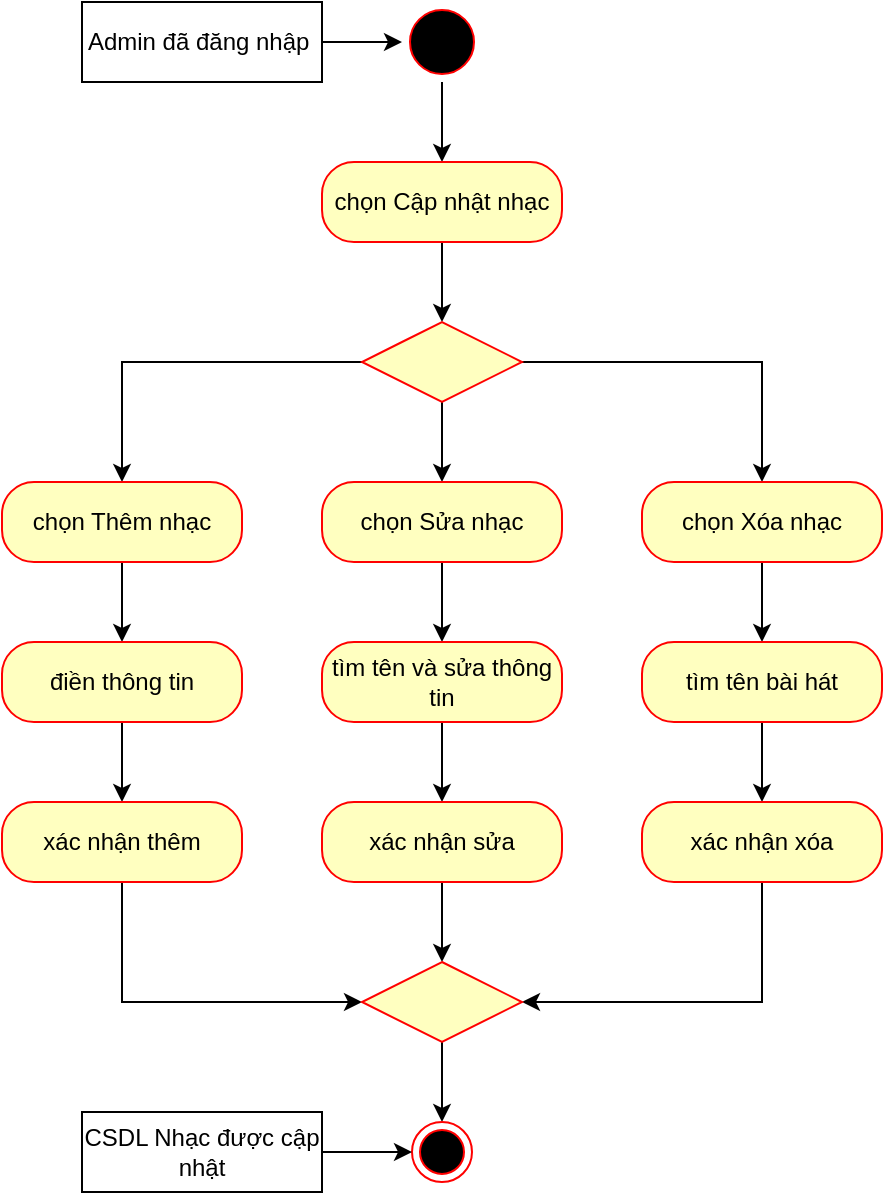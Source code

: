 <mxfile version="23.1.6" type="github">
  <diagram name="Page-1" id="cpIzp63nFiMN87A-B6S4">
    <mxGraphModel dx="785" dy="431" grid="1" gridSize="10" guides="1" tooltips="1" connect="1" arrows="1" fold="1" page="1" pageScale="1" pageWidth="850" pageHeight="1100" math="0" shadow="0">
      <root>
        <mxCell id="0" />
        <mxCell id="1" parent="0" />
        <mxCell id="GZhQ3UQpKMsHoiDYISfA-5" value="" style="edgeStyle=orthogonalEdgeStyle;rounded=0;orthogonalLoop=1;jettySize=auto;html=1;" edge="1" parent="1" source="GZhQ3UQpKMsHoiDYISfA-1" target="GZhQ3UQpKMsHoiDYISfA-3">
          <mxGeometry relative="1" as="geometry" />
        </mxCell>
        <mxCell id="GZhQ3UQpKMsHoiDYISfA-1" value="" style="ellipse;html=1;shape=startState;fillColor=#000000;strokeColor=#ff0000;" vertex="1" parent="1">
          <mxGeometry x="360" y="80" width="40" height="40" as="geometry" />
        </mxCell>
        <mxCell id="GZhQ3UQpKMsHoiDYISfA-9" value="" style="edgeStyle=orthogonalEdgeStyle;rounded=0;orthogonalLoop=1;jettySize=auto;html=1;" edge="1" parent="1" source="GZhQ3UQpKMsHoiDYISfA-3" target="GZhQ3UQpKMsHoiDYISfA-8">
          <mxGeometry relative="1" as="geometry" />
        </mxCell>
        <mxCell id="GZhQ3UQpKMsHoiDYISfA-3" value="chọn Cập nhật nhạc" style="rounded=1;whiteSpace=wrap;html=1;arcSize=40;fontColor=#000000;fillColor=#ffffc0;strokeColor=#ff0000;" vertex="1" parent="1">
          <mxGeometry x="320" y="160" width="120" height="40" as="geometry" />
        </mxCell>
        <mxCell id="GZhQ3UQpKMsHoiDYISfA-7" value="" style="edgeStyle=orthogonalEdgeStyle;rounded=0;orthogonalLoop=1;jettySize=auto;html=1;" edge="1" parent="1" source="GZhQ3UQpKMsHoiDYISfA-6" target="GZhQ3UQpKMsHoiDYISfA-1">
          <mxGeometry relative="1" as="geometry" />
        </mxCell>
        <mxCell id="GZhQ3UQpKMsHoiDYISfA-6" value="Admin đã đăng nhập&amp;nbsp;" style="html=1;whiteSpace=wrap;" vertex="1" parent="1">
          <mxGeometry x="200" y="80" width="120" height="40" as="geometry" />
        </mxCell>
        <mxCell id="GZhQ3UQpKMsHoiDYISfA-12" style="edgeStyle=orthogonalEdgeStyle;rounded=0;orthogonalLoop=1;jettySize=auto;html=1;exitX=0;exitY=0.5;exitDx=0;exitDy=0;entryX=0.5;entryY=0;entryDx=0;entryDy=0;" edge="1" parent="1" source="GZhQ3UQpKMsHoiDYISfA-8" target="GZhQ3UQpKMsHoiDYISfA-10">
          <mxGeometry relative="1" as="geometry" />
        </mxCell>
        <mxCell id="GZhQ3UQpKMsHoiDYISfA-17" value="" style="edgeStyle=orthogonalEdgeStyle;rounded=0;orthogonalLoop=1;jettySize=auto;html=1;" edge="1" parent="1" source="GZhQ3UQpKMsHoiDYISfA-8" target="GZhQ3UQpKMsHoiDYISfA-13">
          <mxGeometry relative="1" as="geometry" />
        </mxCell>
        <mxCell id="GZhQ3UQpKMsHoiDYISfA-18" style="edgeStyle=orthogonalEdgeStyle;rounded=0;orthogonalLoop=1;jettySize=auto;html=1;exitX=1;exitY=0.5;exitDx=0;exitDy=0;" edge="1" parent="1" source="GZhQ3UQpKMsHoiDYISfA-8" target="GZhQ3UQpKMsHoiDYISfA-15">
          <mxGeometry relative="1" as="geometry" />
        </mxCell>
        <mxCell id="GZhQ3UQpKMsHoiDYISfA-8" value="" style="rhombus;whiteSpace=wrap;html=1;fillColor=#ffffc0;strokeColor=#ff0000;fontColor=#000000;rounded=1;arcSize=0;" vertex="1" parent="1">
          <mxGeometry x="340" y="240" width="80" height="40" as="geometry" />
        </mxCell>
        <mxCell id="GZhQ3UQpKMsHoiDYISfA-20" value="" style="edgeStyle=orthogonalEdgeStyle;rounded=0;orthogonalLoop=1;jettySize=auto;html=1;" edge="1" parent="1" source="GZhQ3UQpKMsHoiDYISfA-10" target="GZhQ3UQpKMsHoiDYISfA-19">
          <mxGeometry relative="1" as="geometry" />
        </mxCell>
        <mxCell id="GZhQ3UQpKMsHoiDYISfA-10" value="chọn Thêm nhạc" style="rounded=1;whiteSpace=wrap;html=1;arcSize=40;fontColor=#000000;fillColor=#ffffc0;strokeColor=#ff0000;" vertex="1" parent="1">
          <mxGeometry x="160" y="320" width="120" height="40" as="geometry" />
        </mxCell>
        <mxCell id="GZhQ3UQpKMsHoiDYISfA-22" value="" style="edgeStyle=orthogonalEdgeStyle;rounded=0;orthogonalLoop=1;jettySize=auto;html=1;" edge="1" parent="1" source="GZhQ3UQpKMsHoiDYISfA-13" target="GZhQ3UQpKMsHoiDYISfA-21">
          <mxGeometry relative="1" as="geometry" />
        </mxCell>
        <mxCell id="GZhQ3UQpKMsHoiDYISfA-13" value="chọn Sửa nhạc" style="rounded=1;whiteSpace=wrap;html=1;arcSize=40;fontColor=#000000;fillColor=#ffffc0;strokeColor=#ff0000;" vertex="1" parent="1">
          <mxGeometry x="320" y="320" width="120" height="40" as="geometry" />
        </mxCell>
        <mxCell id="GZhQ3UQpKMsHoiDYISfA-24" value="" style="edgeStyle=orthogonalEdgeStyle;rounded=0;orthogonalLoop=1;jettySize=auto;html=1;" edge="1" parent="1" source="GZhQ3UQpKMsHoiDYISfA-15" target="GZhQ3UQpKMsHoiDYISfA-23">
          <mxGeometry relative="1" as="geometry" />
        </mxCell>
        <mxCell id="GZhQ3UQpKMsHoiDYISfA-15" value="chọn Xóa nhạc" style="rounded=1;whiteSpace=wrap;html=1;arcSize=40;fontColor=#000000;fillColor=#ffffc0;strokeColor=#ff0000;" vertex="1" parent="1">
          <mxGeometry x="480" y="320" width="120" height="40" as="geometry" />
        </mxCell>
        <mxCell id="GZhQ3UQpKMsHoiDYISfA-26" value="" style="edgeStyle=orthogonalEdgeStyle;rounded=0;orthogonalLoop=1;jettySize=auto;html=1;" edge="1" parent="1" source="GZhQ3UQpKMsHoiDYISfA-19" target="GZhQ3UQpKMsHoiDYISfA-25">
          <mxGeometry relative="1" as="geometry" />
        </mxCell>
        <mxCell id="GZhQ3UQpKMsHoiDYISfA-19" value="điền thông tin" style="rounded=1;whiteSpace=wrap;html=1;arcSize=40;fontColor=#000000;fillColor=#ffffc0;strokeColor=#ff0000;" vertex="1" parent="1">
          <mxGeometry x="160" y="400" width="120" height="40" as="geometry" />
        </mxCell>
        <mxCell id="GZhQ3UQpKMsHoiDYISfA-28" value="" style="edgeStyle=orthogonalEdgeStyle;rounded=0;orthogonalLoop=1;jettySize=auto;html=1;" edge="1" parent="1" source="GZhQ3UQpKMsHoiDYISfA-21" target="GZhQ3UQpKMsHoiDYISfA-27">
          <mxGeometry relative="1" as="geometry" />
        </mxCell>
        <mxCell id="GZhQ3UQpKMsHoiDYISfA-21" value="tìm tên và sửa thông tin" style="rounded=1;whiteSpace=wrap;html=1;arcSize=40;fontColor=#000000;fillColor=#ffffc0;strokeColor=#ff0000;" vertex="1" parent="1">
          <mxGeometry x="320" y="400" width="120" height="40" as="geometry" />
        </mxCell>
        <mxCell id="GZhQ3UQpKMsHoiDYISfA-30" value="" style="edgeStyle=orthogonalEdgeStyle;rounded=0;orthogonalLoop=1;jettySize=auto;html=1;" edge="1" parent="1" source="GZhQ3UQpKMsHoiDYISfA-23" target="GZhQ3UQpKMsHoiDYISfA-29">
          <mxGeometry relative="1" as="geometry" />
        </mxCell>
        <mxCell id="GZhQ3UQpKMsHoiDYISfA-23" value="tìm tên bài hát" style="rounded=1;whiteSpace=wrap;html=1;arcSize=40;fontColor=#000000;fillColor=#ffffc0;strokeColor=#ff0000;" vertex="1" parent="1">
          <mxGeometry x="480" y="400" width="120" height="40" as="geometry" />
        </mxCell>
        <mxCell id="GZhQ3UQpKMsHoiDYISfA-34" style="edgeStyle=orthogonalEdgeStyle;rounded=0;orthogonalLoop=1;jettySize=auto;html=1;exitX=0.5;exitY=1;exitDx=0;exitDy=0;entryX=0;entryY=0.5;entryDx=0;entryDy=0;" edge="1" parent="1" source="GZhQ3UQpKMsHoiDYISfA-25" target="GZhQ3UQpKMsHoiDYISfA-31">
          <mxGeometry relative="1" as="geometry" />
        </mxCell>
        <mxCell id="GZhQ3UQpKMsHoiDYISfA-25" value="xác nhận thêm" style="rounded=1;whiteSpace=wrap;html=1;arcSize=40;fontColor=#000000;fillColor=#ffffc0;strokeColor=#ff0000;" vertex="1" parent="1">
          <mxGeometry x="160" y="480" width="120" height="40" as="geometry" />
        </mxCell>
        <mxCell id="GZhQ3UQpKMsHoiDYISfA-35" style="edgeStyle=orthogonalEdgeStyle;rounded=0;orthogonalLoop=1;jettySize=auto;html=1;exitX=0.5;exitY=1;exitDx=0;exitDy=0;entryX=0.5;entryY=0;entryDx=0;entryDy=0;" edge="1" parent="1" source="GZhQ3UQpKMsHoiDYISfA-27" target="GZhQ3UQpKMsHoiDYISfA-31">
          <mxGeometry relative="1" as="geometry" />
        </mxCell>
        <mxCell id="GZhQ3UQpKMsHoiDYISfA-27" value="xác nhận sửa" style="rounded=1;whiteSpace=wrap;html=1;arcSize=40;fontColor=#000000;fillColor=#ffffc0;strokeColor=#ff0000;" vertex="1" parent="1">
          <mxGeometry x="320" y="480" width="120" height="40" as="geometry" />
        </mxCell>
        <mxCell id="GZhQ3UQpKMsHoiDYISfA-36" style="edgeStyle=orthogonalEdgeStyle;rounded=0;orthogonalLoop=1;jettySize=auto;html=1;exitX=0.5;exitY=1;exitDx=0;exitDy=0;entryX=1;entryY=0.5;entryDx=0;entryDy=0;" edge="1" parent="1" source="GZhQ3UQpKMsHoiDYISfA-29" target="GZhQ3UQpKMsHoiDYISfA-31">
          <mxGeometry relative="1" as="geometry" />
        </mxCell>
        <mxCell id="GZhQ3UQpKMsHoiDYISfA-29" value="xác nhận xóa" style="rounded=1;whiteSpace=wrap;html=1;arcSize=40;fontColor=#000000;fillColor=#ffffc0;strokeColor=#ff0000;" vertex="1" parent="1">
          <mxGeometry x="480" y="480" width="120" height="40" as="geometry" />
        </mxCell>
        <mxCell id="GZhQ3UQpKMsHoiDYISfA-40" style="edgeStyle=orthogonalEdgeStyle;rounded=0;orthogonalLoop=1;jettySize=auto;html=1;exitX=0.5;exitY=1;exitDx=0;exitDy=0;entryX=0.5;entryY=0;entryDx=0;entryDy=0;" edge="1" parent="1" source="GZhQ3UQpKMsHoiDYISfA-31" target="GZhQ3UQpKMsHoiDYISfA-37">
          <mxGeometry relative="1" as="geometry" />
        </mxCell>
        <mxCell id="GZhQ3UQpKMsHoiDYISfA-31" value="" style="rhombus;whiteSpace=wrap;html=1;fontColor=#000000;fillColor=#ffffc0;strokeColor=#ff0000;" vertex="1" parent="1">
          <mxGeometry x="340" y="560" width="80" height="40" as="geometry" />
        </mxCell>
        <mxCell id="GZhQ3UQpKMsHoiDYISfA-37" value="" style="ellipse;html=1;shape=endState;fillColor=#000000;strokeColor=#ff0000;" vertex="1" parent="1">
          <mxGeometry x="365" y="640" width="30" height="30" as="geometry" />
        </mxCell>
        <mxCell id="GZhQ3UQpKMsHoiDYISfA-42" value="" style="edgeStyle=orthogonalEdgeStyle;rounded=0;orthogonalLoop=1;jettySize=auto;html=1;" edge="1" parent="1" source="GZhQ3UQpKMsHoiDYISfA-41" target="GZhQ3UQpKMsHoiDYISfA-37">
          <mxGeometry relative="1" as="geometry" />
        </mxCell>
        <mxCell id="GZhQ3UQpKMsHoiDYISfA-41" value="CSDL Nhạc được cập nhật" style="html=1;whiteSpace=wrap;" vertex="1" parent="1">
          <mxGeometry x="200" y="635" width="120" height="40" as="geometry" />
        </mxCell>
      </root>
    </mxGraphModel>
  </diagram>
</mxfile>
